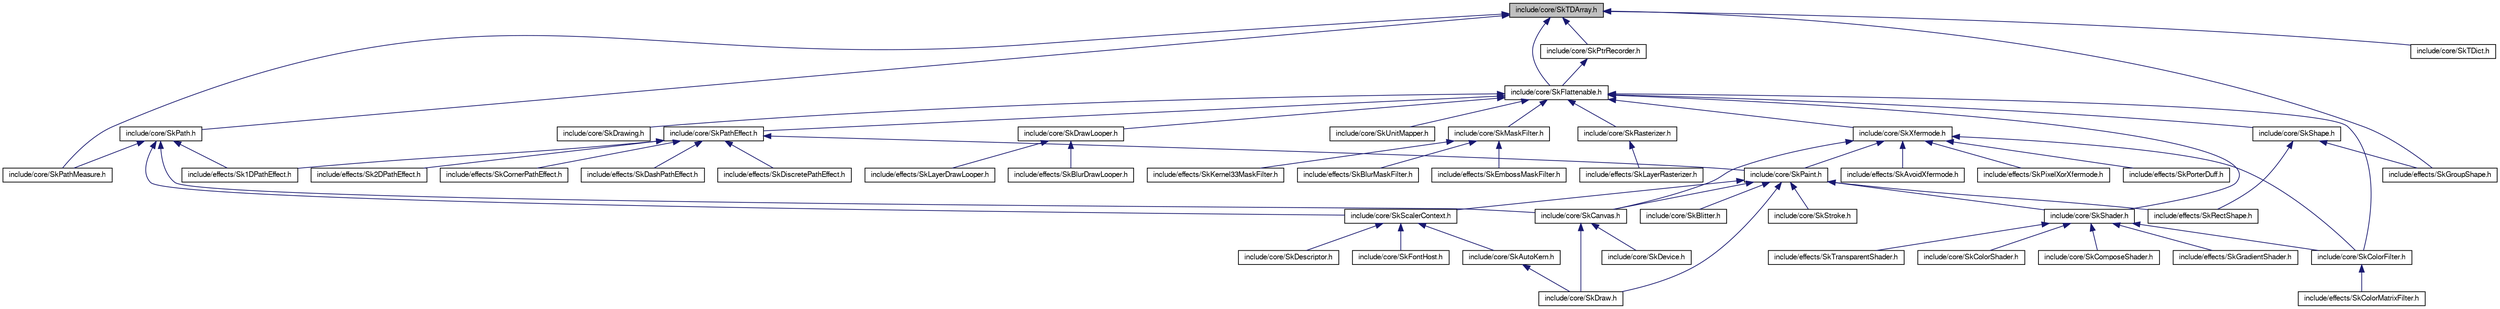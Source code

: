 digraph G
{
  edge [fontname="FreeSans",fontsize="10",labelfontname="FreeSans",labelfontsize="10"];
  node [fontname="FreeSans",fontsize="10",shape=record];
  Node1 [label="include/core/SkTDArray.h",height=0.2,width=0.4,color="black", fillcolor="grey75", style="filled" fontcolor="black"];
  Node1 -> Node2 [dir=back,color="midnightblue",fontsize="10",style="solid",fontname="FreeSans"];
  Node2 [label="include/core/SkFlattenable.h",height=0.2,width=0.4,color="black", fillcolor="white", style="filled",URL="$_sk_flattenable_8h.html"];
  Node2 -> Node3 [dir=back,color="midnightblue",fontsize="10",style="solid",fontname="FreeSans"];
  Node3 [label="include/core/SkColorFilter.h",height=0.2,width=0.4,color="black", fillcolor="white", style="filled",URL="$_sk_color_filter_8h.html"];
  Node3 -> Node4 [dir=back,color="midnightblue",fontsize="10",style="solid",fontname="FreeSans"];
  Node4 [label="include/effects/SkColorMatrixFilter.h",height=0.2,width=0.4,color="black", fillcolor="white", style="filled",URL="$_sk_color_matrix_filter_8h.html"];
  Node2 -> Node5 [dir=back,color="midnightblue",fontsize="10",style="solid",fontname="FreeSans"];
  Node5 [label="include/core/SkDrawing.h",height=0.2,width=0.4,color="black", fillcolor="white", style="filled",URL="$_sk_drawing_8h.html"];
  Node2 -> Node6 [dir=back,color="midnightblue",fontsize="10",style="solid",fontname="FreeSans"];
  Node6 [label="include/core/SkDrawLooper.h",height=0.2,width=0.4,color="black", fillcolor="white", style="filled",URL="$_sk_draw_looper_8h.html"];
  Node6 -> Node7 [dir=back,color="midnightblue",fontsize="10",style="solid",fontname="FreeSans"];
  Node7 [label="include/effects/SkBlurDrawLooper.h",height=0.2,width=0.4,color="black", fillcolor="white", style="filled",URL="$_sk_blur_draw_looper_8h.html"];
  Node6 -> Node8 [dir=back,color="midnightblue",fontsize="10",style="solid",fontname="FreeSans"];
  Node8 [label="include/effects/SkLayerDrawLooper.h",height=0.2,width=0.4,color="black", fillcolor="white", style="filled",URL="$_sk_layer_draw_looper_8h.html"];
  Node2 -> Node9 [dir=back,color="midnightblue",fontsize="10",style="solid",fontname="FreeSans"];
  Node9 [label="include/core/SkMaskFilter.h",height=0.2,width=0.4,color="black", fillcolor="white", style="filled",URL="$_sk_mask_filter_8h.html"];
  Node9 -> Node10 [dir=back,color="midnightblue",fontsize="10",style="solid",fontname="FreeSans"];
  Node10 [label="include/effects/SkBlurMaskFilter.h",height=0.2,width=0.4,color="black", fillcolor="white", style="filled",URL="$_sk_blur_mask_filter_8h.html"];
  Node9 -> Node11 [dir=back,color="midnightblue",fontsize="10",style="solid",fontname="FreeSans"];
  Node11 [label="include/effects/SkEmbossMaskFilter.h",height=0.2,width=0.4,color="black", fillcolor="white", style="filled",URL="$_sk_emboss_mask_filter_8h.html"];
  Node9 -> Node12 [dir=back,color="midnightblue",fontsize="10",style="solid",fontname="FreeSans"];
  Node12 [label="include/effects/SkKernel33MaskFilter.h",height=0.2,width=0.4,color="black", fillcolor="white", style="filled",URL="$_sk_kernel33_mask_filter_8h.html"];
  Node2 -> Node13 [dir=back,color="midnightblue",fontsize="10",style="solid",fontname="FreeSans"];
  Node13 [label="include/core/SkPathEffect.h",height=0.2,width=0.4,color="black", fillcolor="white", style="filled",URL="$_sk_path_effect_8h.html"];
  Node13 -> Node14 [dir=back,color="midnightblue",fontsize="10",style="solid",fontname="FreeSans"];
  Node14 [label="include/core/SkPaint.h",height=0.2,width=0.4,color="black", fillcolor="white", style="filled",URL="$_sk_paint_8h.html"];
  Node14 -> Node15 [dir=back,color="midnightblue",fontsize="10",style="solid",fontname="FreeSans"];
  Node15 [label="include/core/SkBlitter.h",height=0.2,width=0.4,color="black", fillcolor="white", style="filled",URL="$_sk_blitter_8h.html"];
  Node14 -> Node16 [dir=back,color="midnightblue",fontsize="10",style="solid",fontname="FreeSans"];
  Node16 [label="include/core/SkCanvas.h",height=0.2,width=0.4,color="black", fillcolor="white", style="filled",URL="$_sk_canvas_8h.html"];
  Node16 -> Node17 [dir=back,color="midnightblue",fontsize="10",style="solid",fontname="FreeSans"];
  Node17 [label="include/core/SkDevice.h",height=0.2,width=0.4,color="black", fillcolor="white", style="filled",URL="$_sk_device_8h.html"];
  Node16 -> Node18 [dir=back,color="midnightblue",fontsize="10",style="solid",fontname="FreeSans"];
  Node18 [label="include/core/SkDraw.h",height=0.2,width=0.4,color="black", fillcolor="white", style="filled",URL="$_sk_draw_8h.html"];
  Node14 -> Node18 [dir=back,color="midnightblue",fontsize="10",style="solid",fontname="FreeSans"];
  Node14 -> Node19 [dir=back,color="midnightblue",fontsize="10",style="solid",fontname="FreeSans"];
  Node19 [label="include/core/SkScalerContext.h",height=0.2,width=0.4,color="black", fillcolor="white", style="filled",URL="$_sk_scaler_context_8h.html"];
  Node19 -> Node20 [dir=back,color="midnightblue",fontsize="10",style="solid",fontname="FreeSans"];
  Node20 [label="include/core/SkAutoKern.h",height=0.2,width=0.4,color="black", fillcolor="white", style="filled",URL="$_sk_auto_kern_8h.html"];
  Node20 -> Node18 [dir=back,color="midnightblue",fontsize="10",style="solid",fontname="FreeSans"];
  Node19 -> Node21 [dir=back,color="midnightblue",fontsize="10",style="solid",fontname="FreeSans"];
  Node21 [label="include/core/SkDescriptor.h",height=0.2,width=0.4,color="black", fillcolor="white", style="filled",URL="$_sk_descriptor_8h.html"];
  Node19 -> Node22 [dir=back,color="midnightblue",fontsize="10",style="solid",fontname="FreeSans"];
  Node22 [label="include/core/SkFontHost.h",height=0.2,width=0.4,color="black", fillcolor="white", style="filled",URL="$_sk_font_host_8h.html"];
  Node14 -> Node23 [dir=back,color="midnightblue",fontsize="10",style="solid",fontname="FreeSans"];
  Node23 [label="include/core/SkShader.h",height=0.2,width=0.4,color="black", fillcolor="white", style="filled",URL="$_sk_shader_8h.html"];
  Node23 -> Node3 [dir=back,color="midnightblue",fontsize="10",style="solid",fontname="FreeSans"];
  Node23 -> Node24 [dir=back,color="midnightblue",fontsize="10",style="solid",fontname="FreeSans"];
  Node24 [label="include/core/SkColorShader.h",height=0.2,width=0.4,color="black", fillcolor="white", style="filled",URL="$_sk_color_shader_8h.html"];
  Node23 -> Node25 [dir=back,color="midnightblue",fontsize="10",style="solid",fontname="FreeSans"];
  Node25 [label="include/core/SkComposeShader.h",height=0.2,width=0.4,color="black", fillcolor="white", style="filled",URL="$_sk_compose_shader_8h.html"];
  Node23 -> Node26 [dir=back,color="midnightblue",fontsize="10",style="solid",fontname="FreeSans"];
  Node26 [label="include/effects/SkGradientShader.h",height=0.2,width=0.4,color="black", fillcolor="white", style="filled",URL="$_sk_gradient_shader_8h.html"];
  Node23 -> Node27 [dir=back,color="midnightblue",fontsize="10",style="solid",fontname="FreeSans"];
  Node27 [label="include/effects/SkTransparentShader.h",height=0.2,width=0.4,color="black", fillcolor="white", style="filled",URL="$_sk_transparent_shader_8h.html"];
  Node14 -> Node28 [dir=back,color="midnightblue",fontsize="10",style="solid",fontname="FreeSans"];
  Node28 [label="include/core/SkStroke.h",height=0.2,width=0.4,color="black", fillcolor="white", style="filled",URL="$_sk_stroke_8h.html"];
  Node14 -> Node29 [dir=back,color="midnightblue",fontsize="10",style="solid",fontname="FreeSans"];
  Node29 [label="include/effects/SkRectShape.h",height=0.2,width=0.4,color="black", fillcolor="white", style="filled",URL="$_sk_rect_shape_8h.html"];
  Node13 -> Node30 [dir=back,color="midnightblue",fontsize="10",style="solid",fontname="FreeSans"];
  Node30 [label="include/effects/Sk1DPathEffect.h",height=0.2,width=0.4,color="black", fillcolor="white", style="filled",URL="$_sk1_d_path_effect_8h.html"];
  Node13 -> Node31 [dir=back,color="midnightblue",fontsize="10",style="solid",fontname="FreeSans"];
  Node31 [label="include/effects/Sk2DPathEffect.h",height=0.2,width=0.4,color="black", fillcolor="white", style="filled",URL="$_sk2_d_path_effect_8h.html"];
  Node13 -> Node32 [dir=back,color="midnightblue",fontsize="10",style="solid",fontname="FreeSans"];
  Node32 [label="include/effects/SkCornerPathEffect.h",height=0.2,width=0.4,color="black", fillcolor="white", style="filled",URL="$_sk_corner_path_effect_8h.html"];
  Node13 -> Node33 [dir=back,color="midnightblue",fontsize="10",style="solid",fontname="FreeSans"];
  Node33 [label="include/effects/SkDashPathEffect.h",height=0.2,width=0.4,color="black", fillcolor="white", style="filled",URL="$_sk_dash_path_effect_8h.html"];
  Node13 -> Node34 [dir=back,color="midnightblue",fontsize="10",style="solid",fontname="FreeSans"];
  Node34 [label="include/effects/SkDiscretePathEffect.h",height=0.2,width=0.4,color="black", fillcolor="white", style="filled",URL="$_sk_discrete_path_effect_8h.html"];
  Node2 -> Node35 [dir=back,color="midnightblue",fontsize="10",style="solid",fontname="FreeSans"];
  Node35 [label="include/core/SkRasterizer.h",height=0.2,width=0.4,color="black", fillcolor="white", style="filled",URL="$_sk_rasterizer_8h.html"];
  Node35 -> Node36 [dir=back,color="midnightblue",fontsize="10",style="solid",fontname="FreeSans"];
  Node36 [label="include/effects/SkLayerRasterizer.h",height=0.2,width=0.4,color="black", fillcolor="white", style="filled",URL="$_sk_layer_rasterizer_8h.html"];
  Node2 -> Node23 [dir=back,color="midnightblue",fontsize="10",style="solid",fontname="FreeSans"];
  Node2 -> Node37 [dir=back,color="midnightblue",fontsize="10",style="solid",fontname="FreeSans"];
  Node37 [label="include/core/SkShape.h",height=0.2,width=0.4,color="black", fillcolor="white", style="filled",URL="$_sk_shape_8h.html"];
  Node37 -> Node38 [dir=back,color="midnightblue",fontsize="10",style="solid",fontname="FreeSans"];
  Node38 [label="include/effects/SkGroupShape.h",height=0.2,width=0.4,color="black", fillcolor="white", style="filled",URL="$_sk_group_shape_8h.html"];
  Node37 -> Node29 [dir=back,color="midnightblue",fontsize="10",style="solid",fontname="FreeSans"];
  Node2 -> Node39 [dir=back,color="midnightblue",fontsize="10",style="solid",fontname="FreeSans"];
  Node39 [label="include/core/SkUnitMapper.h",height=0.2,width=0.4,color="black", fillcolor="white", style="filled",URL="$_sk_unit_mapper_8h.html"];
  Node2 -> Node40 [dir=back,color="midnightblue",fontsize="10",style="solid",fontname="FreeSans"];
  Node40 [label="include/core/SkXfermode.h",height=0.2,width=0.4,color="black", fillcolor="white", style="filled",URL="$_sk_xfermode_8h.html"];
  Node40 -> Node16 [dir=back,color="midnightblue",fontsize="10",style="solid",fontname="FreeSans"];
  Node40 -> Node3 [dir=back,color="midnightblue",fontsize="10",style="solid",fontname="FreeSans"];
  Node40 -> Node14 [dir=back,color="midnightblue",fontsize="10",style="solid",fontname="FreeSans"];
  Node40 -> Node41 [dir=back,color="midnightblue",fontsize="10",style="solid",fontname="FreeSans"];
  Node41 [label="include/effects/SkAvoidXfermode.h",height=0.2,width=0.4,color="black", fillcolor="white", style="filled",URL="$_sk_avoid_xfermode_8h.html"];
  Node40 -> Node42 [dir=back,color="midnightblue",fontsize="10",style="solid",fontname="FreeSans"];
  Node42 [label="include/effects/SkPixelXorXfermode.h",height=0.2,width=0.4,color="black", fillcolor="white", style="filled",URL="$_sk_pixel_xor_xfermode_8h.html"];
  Node40 -> Node43 [dir=back,color="midnightblue",fontsize="10",style="solid",fontname="FreeSans"];
  Node43 [label="include/effects/SkPorterDuff.h",height=0.2,width=0.4,color="black", fillcolor="white", style="filled",URL="$_sk_porter_duff_8h.html"];
  Node1 -> Node44 [dir=back,color="midnightblue",fontsize="10",style="solid",fontname="FreeSans"];
  Node44 [label="include/core/SkPath.h",height=0.2,width=0.4,color="black", fillcolor="white", style="filled",URL="$_sk_path_8h.html"];
  Node44 -> Node16 [dir=back,color="midnightblue",fontsize="10",style="solid",fontname="FreeSans"];
  Node44 -> Node45 [dir=back,color="midnightblue",fontsize="10",style="solid",fontname="FreeSans"];
  Node45 [label="include/core/SkPathMeasure.h",height=0.2,width=0.4,color="black", fillcolor="white", style="filled",URL="$_sk_path_measure_8h.html"];
  Node44 -> Node19 [dir=back,color="midnightblue",fontsize="10",style="solid",fontname="FreeSans"];
  Node44 -> Node30 [dir=back,color="midnightblue",fontsize="10",style="solid",fontname="FreeSans"];
  Node1 -> Node45 [dir=back,color="midnightblue",fontsize="10",style="solid",fontname="FreeSans"];
  Node1 -> Node46 [dir=back,color="midnightblue",fontsize="10",style="solid",fontname="FreeSans"];
  Node46 [label="include/core/SkPtrRecorder.h",height=0.2,width=0.4,color="black", fillcolor="white", style="filled",URL="$_sk_ptr_recorder_8h.html"];
  Node46 -> Node2 [dir=back,color="midnightblue",fontsize="10",style="solid",fontname="FreeSans"];
  Node1 -> Node47 [dir=back,color="midnightblue",fontsize="10",style="solid",fontname="FreeSans"];
  Node47 [label="include/core/SkTDict.h",height=0.2,width=0.4,color="black", fillcolor="white", style="filled",URL="$_sk_t_dict_8h.html"];
  Node1 -> Node38 [dir=back,color="midnightblue",fontsize="10",style="solid",fontname="FreeSans"];
}
